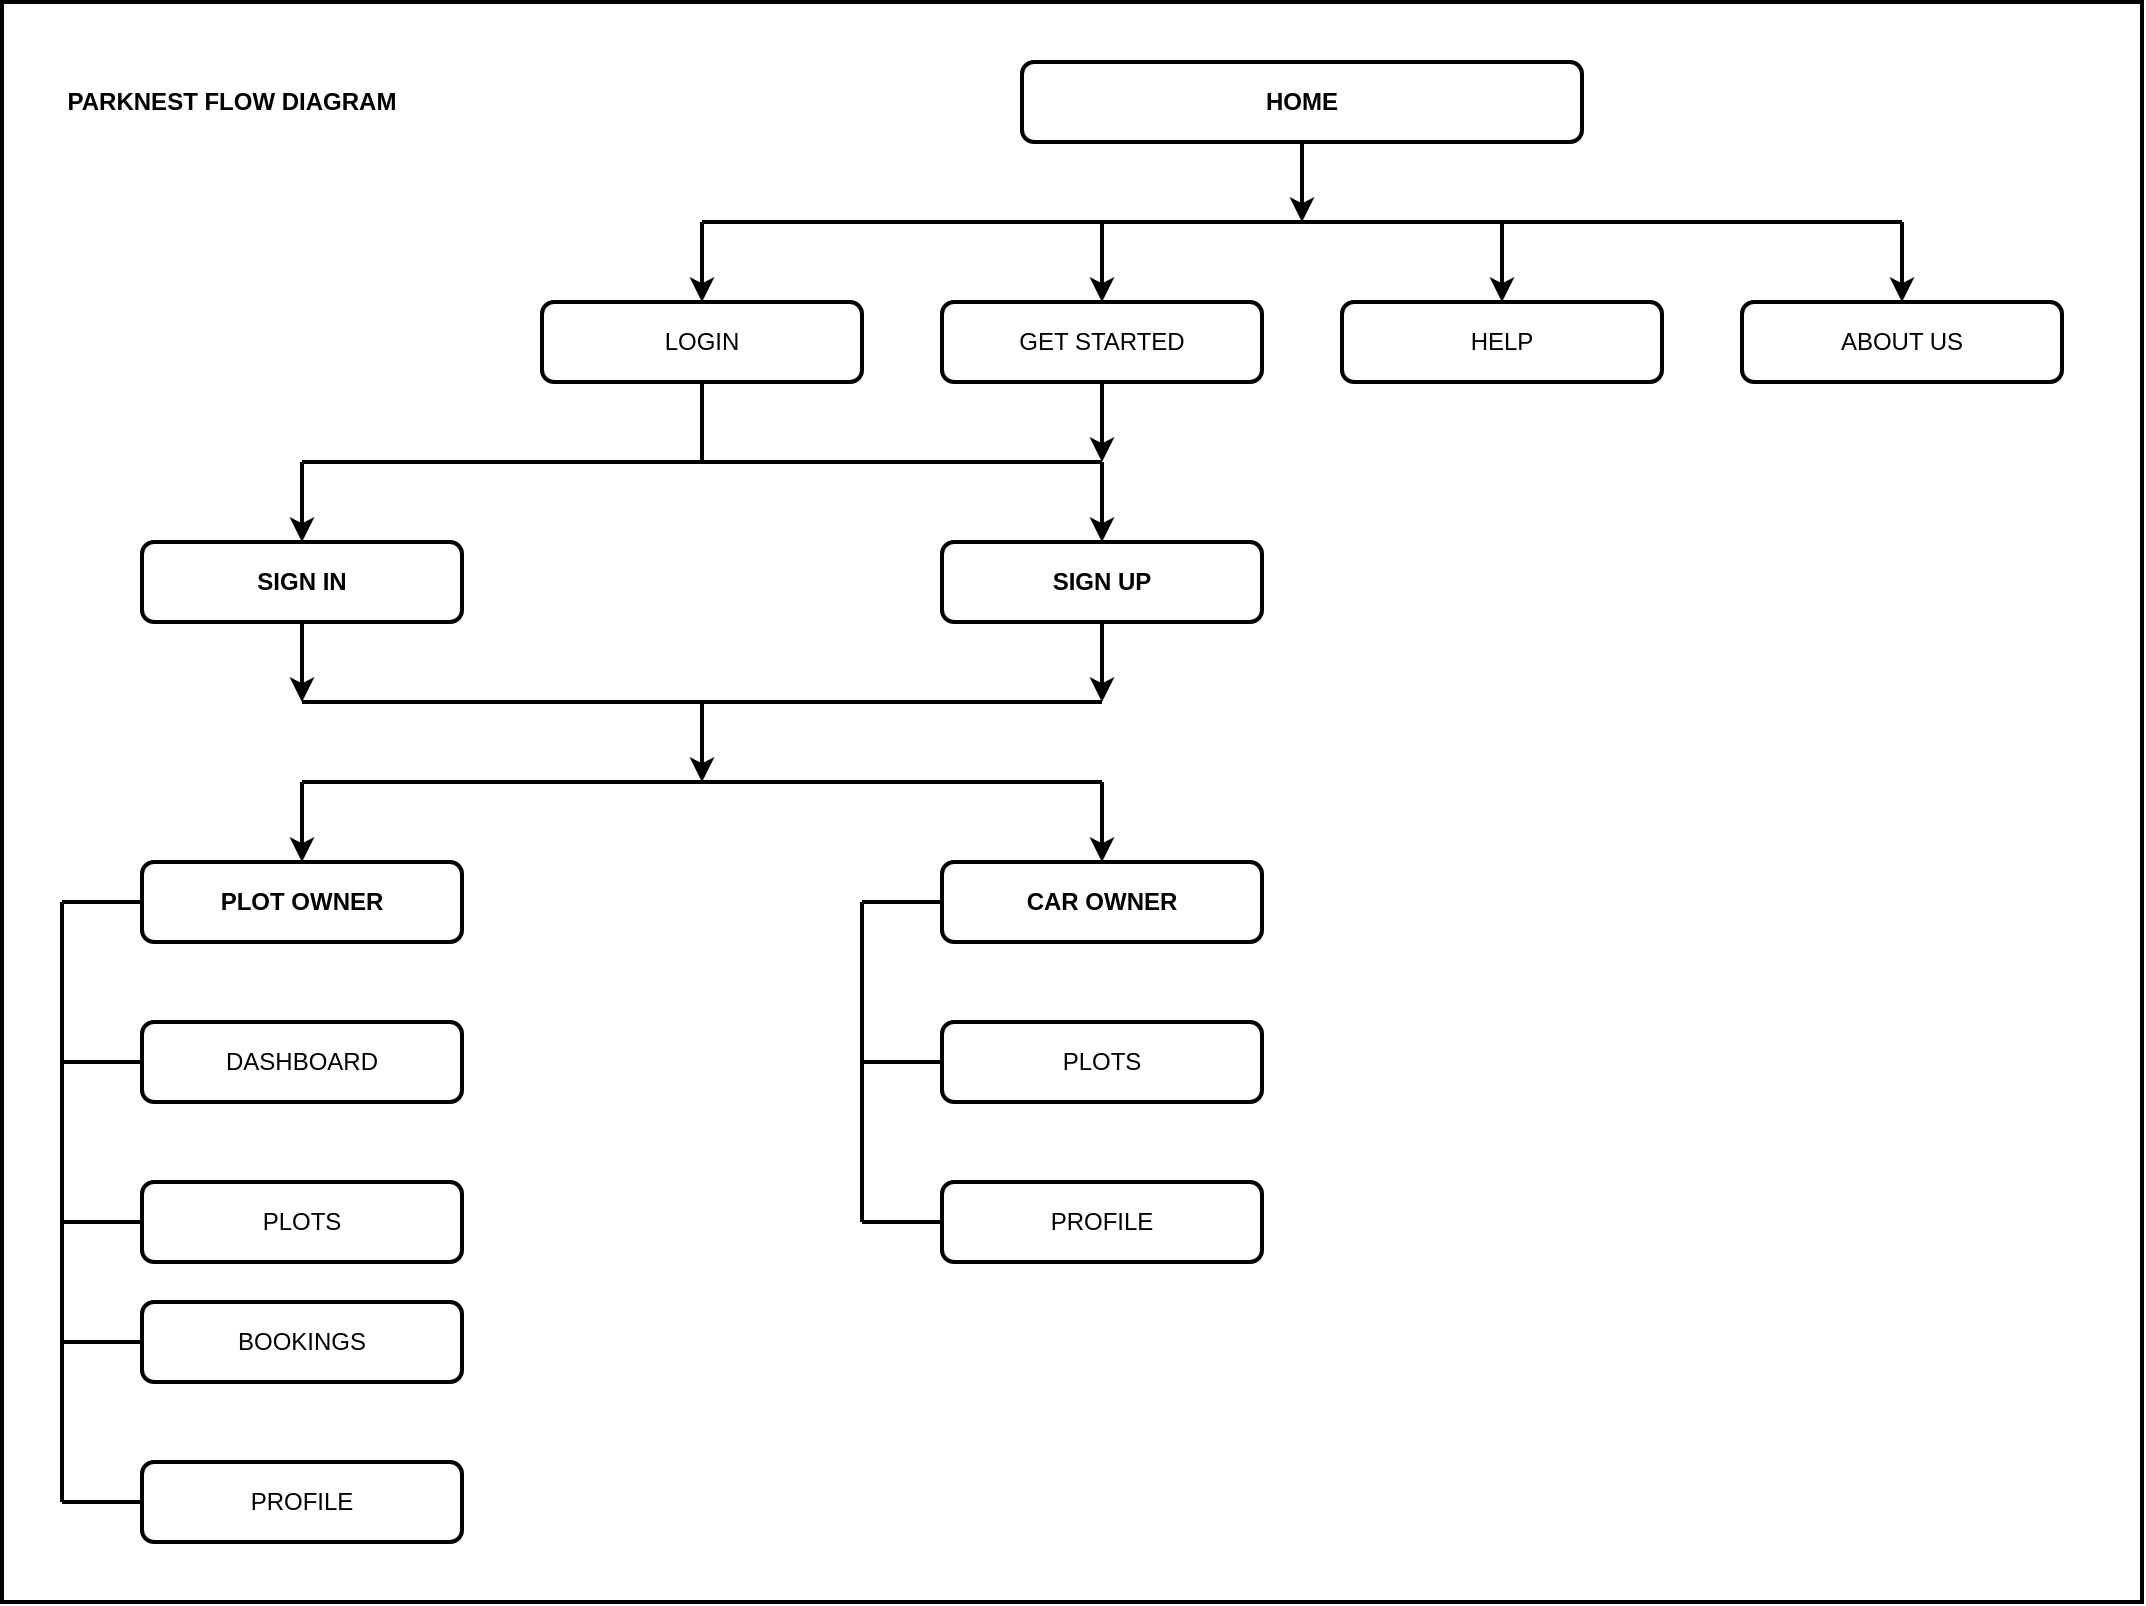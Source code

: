<mxfile version="21.6.8" type="device">
  <diagram name="Page-1" id="Dg9Y5Jqs2DzJ3LgPxNF2">
    <mxGraphModel dx="2693" dy="1277" grid="1" gridSize="10" guides="1" tooltips="1" connect="1" arrows="1" fold="1" page="1" pageScale="1" pageWidth="827" pageHeight="1169" math="0" shadow="0">
      <root>
        <mxCell id="0" />
        <mxCell id="1" parent="0" />
        <mxCell id="49QEXMnsiEUyYkC0GXtI-49" value="" style="rounded=0;whiteSpace=wrap;html=1;strokeColor=default;strokeWidth=2;fillColor=none;" parent="1" vertex="1">
          <mxGeometry x="-230" y="50" width="1070" height="800" as="geometry" />
        </mxCell>
        <mxCell id="49QEXMnsiEUyYkC0GXtI-1" value="HOME" style="rounded=1;whiteSpace=wrap;html=1;fontStyle=1;strokeColor=default;strokeWidth=2;fillColor=none;" parent="1" vertex="1">
          <mxGeometry x="280" y="80" width="280" height="40" as="geometry" />
        </mxCell>
        <mxCell id="49QEXMnsiEUyYkC0GXtI-2" value="" style="endArrow=none;html=1;rounded=0;strokeColor=default;strokeWidth=2;" parent="1" edge="1">
          <mxGeometry width="50" height="50" relative="1" as="geometry">
            <mxPoint x="720" y="160" as="sourcePoint" />
            <mxPoint x="120" y="160" as="targetPoint" />
          </mxGeometry>
        </mxCell>
        <mxCell id="49QEXMnsiEUyYkC0GXtI-3" value="" style="endArrow=classic;html=1;rounded=0;exitX=0.5;exitY=1;exitDx=0;exitDy=0;strokeColor=default;strokeWidth=2;" parent="1" source="49QEXMnsiEUyYkC0GXtI-1" edge="1">
          <mxGeometry width="50" height="50" relative="1" as="geometry">
            <mxPoint x="330" y="340" as="sourcePoint" />
            <mxPoint x="420" y="160" as="targetPoint" />
          </mxGeometry>
        </mxCell>
        <mxCell id="49QEXMnsiEUyYkC0GXtI-5" value="LOGIN" style="rounded=1;whiteSpace=wrap;html=1;strokeColor=default;strokeWidth=2;fillColor=none;" parent="1" vertex="1">
          <mxGeometry x="40" y="200" width="160" height="40" as="geometry" />
        </mxCell>
        <mxCell id="49QEXMnsiEUyYkC0GXtI-6" value="" style="endArrow=classic;html=1;rounded=0;entryX=0.5;entryY=0;entryDx=0;entryDy=0;strokeColor=default;strokeWidth=2;" parent="1" target="49QEXMnsiEUyYkC0GXtI-5" edge="1">
          <mxGeometry width="50" height="50" relative="1" as="geometry">
            <mxPoint x="120" y="160" as="sourcePoint" />
            <mxPoint x="390" y="170" as="targetPoint" />
          </mxGeometry>
        </mxCell>
        <mxCell id="49QEXMnsiEUyYkC0GXtI-7" value="" style="endArrow=classic;html=1;rounded=0;entryX=0.5;entryY=0;entryDx=0;entryDy=0;strokeColor=default;strokeWidth=2;" parent="1" target="49QEXMnsiEUyYkC0GXtI-8" edge="1">
          <mxGeometry width="50" height="50" relative="1" as="geometry">
            <mxPoint x="320" y="160" as="sourcePoint" />
            <mxPoint x="590" y="170" as="targetPoint" />
          </mxGeometry>
        </mxCell>
        <mxCell id="49QEXMnsiEUyYkC0GXtI-18" style="edgeStyle=orthogonalEdgeStyle;rounded=0;orthogonalLoop=1;jettySize=auto;html=1;strokeColor=default;strokeWidth=2;" parent="1" source="49QEXMnsiEUyYkC0GXtI-8" edge="1">
          <mxGeometry relative="1" as="geometry">
            <mxPoint x="320" y="280" as="targetPoint" />
          </mxGeometry>
        </mxCell>
        <mxCell id="49QEXMnsiEUyYkC0GXtI-8" value="GET STARTED" style="rounded=1;whiteSpace=wrap;html=1;strokeColor=default;strokeWidth=2;fillColor=none;" parent="1" vertex="1">
          <mxGeometry x="240" y="200" width="160" height="40" as="geometry" />
        </mxCell>
        <mxCell id="49QEXMnsiEUyYkC0GXtI-9" value="" style="endArrow=classic;html=1;rounded=0;entryX=0.5;entryY=0;entryDx=0;entryDy=0;strokeColor=default;strokeWidth=2;" parent="1" target="49QEXMnsiEUyYkC0GXtI-10" edge="1">
          <mxGeometry width="50" height="50" relative="1" as="geometry">
            <mxPoint x="520" y="160" as="sourcePoint" />
            <mxPoint x="790" y="170" as="targetPoint" />
          </mxGeometry>
        </mxCell>
        <mxCell id="49QEXMnsiEUyYkC0GXtI-10" value="HELP" style="rounded=1;whiteSpace=wrap;html=1;strokeColor=default;strokeWidth=2;fillColor=none;" parent="1" vertex="1">
          <mxGeometry x="440" y="200" width="160" height="40" as="geometry" />
        </mxCell>
        <mxCell id="49QEXMnsiEUyYkC0GXtI-11" value="" style="endArrow=classic;html=1;rounded=0;entryX=0.5;entryY=0;entryDx=0;entryDy=0;strokeColor=default;strokeWidth=2;" parent="1" target="49QEXMnsiEUyYkC0GXtI-12" edge="1">
          <mxGeometry width="50" height="50" relative="1" as="geometry">
            <mxPoint x="720" y="160" as="sourcePoint" />
            <mxPoint x="990" y="170" as="targetPoint" />
          </mxGeometry>
        </mxCell>
        <mxCell id="49QEXMnsiEUyYkC0GXtI-12" value="ABOUT US" style="rounded=1;whiteSpace=wrap;html=1;strokeColor=default;strokeWidth=2;fillColor=none;" parent="1" vertex="1">
          <mxGeometry x="640" y="200" width="160" height="40" as="geometry" />
        </mxCell>
        <mxCell id="49QEXMnsiEUyYkC0GXtI-14" value="" style="endArrow=classic;html=1;rounded=0;entryX=0.5;entryY=0;entryDx=0;entryDy=0;strokeColor=default;strokeWidth=2;" parent="1" target="49QEXMnsiEUyYkC0GXtI-15" edge="1">
          <mxGeometry width="50" height="50" relative="1" as="geometry">
            <mxPoint x="320" y="280" as="sourcePoint" />
            <mxPoint x="510" y="290" as="targetPoint" />
          </mxGeometry>
        </mxCell>
        <mxCell id="49QEXMnsiEUyYkC0GXtI-15" value="SIGN UP" style="rounded=1;whiteSpace=wrap;html=1;fontStyle=1;strokeColor=default;strokeWidth=2;fillColor=none;" parent="1" vertex="1">
          <mxGeometry x="240" y="320" width="160" height="40" as="geometry" />
        </mxCell>
        <mxCell id="49QEXMnsiEUyYkC0GXtI-16" value="" style="endArrow=none;html=1;rounded=0;entryX=0.5;entryY=1;entryDx=0;entryDy=0;strokeColor=default;strokeWidth=2;" parent="1" target="49QEXMnsiEUyYkC0GXtI-5" edge="1">
          <mxGeometry width="50" height="50" relative="1" as="geometry">
            <mxPoint x="120" y="280" as="sourcePoint" />
            <mxPoint x="120" y="260" as="targetPoint" />
          </mxGeometry>
        </mxCell>
        <mxCell id="49QEXMnsiEUyYkC0GXtI-17" value="" style="endArrow=none;html=1;rounded=0;strokeColor=default;strokeWidth=2;" parent="1" edge="1">
          <mxGeometry width="50" height="50" relative="1" as="geometry">
            <mxPoint x="320" y="280" as="sourcePoint" />
            <mxPoint x="-80" y="280" as="targetPoint" />
          </mxGeometry>
        </mxCell>
        <mxCell id="49QEXMnsiEUyYkC0GXtI-19" value="" style="endArrow=classic;html=1;rounded=0;entryX=0.5;entryY=0;entryDx=0;entryDy=0;strokeColor=default;strokeWidth=2;" parent="1" target="49QEXMnsiEUyYkC0GXtI-20" edge="1">
          <mxGeometry width="50" height="50" relative="1" as="geometry">
            <mxPoint x="-80" y="280" as="sourcePoint" />
            <mxPoint x="110" y="290" as="targetPoint" />
          </mxGeometry>
        </mxCell>
        <mxCell id="49QEXMnsiEUyYkC0GXtI-20" value="SIGN IN" style="rounded=1;whiteSpace=wrap;html=1;fontStyle=1;strokeColor=default;strokeWidth=2;fillColor=none;" parent="1" vertex="1">
          <mxGeometry x="-160" y="320" width="160" height="40" as="geometry" />
        </mxCell>
        <mxCell id="49QEXMnsiEUyYkC0GXtI-22" value="" style="endArrow=classic;html=1;rounded=0;entryX=0.5;entryY=0;entryDx=0;entryDy=0;strokeColor=default;strokeWidth=2;" parent="1" edge="1">
          <mxGeometry width="50" height="50" relative="1" as="geometry">
            <mxPoint x="120" y="400" as="sourcePoint" />
            <mxPoint x="120" y="440" as="targetPoint" />
          </mxGeometry>
        </mxCell>
        <mxCell id="49QEXMnsiEUyYkC0GXtI-23" value="" style="endArrow=none;html=1;rounded=0;strokeColor=default;strokeWidth=2;" parent="1" edge="1">
          <mxGeometry width="50" height="50" relative="1" as="geometry">
            <mxPoint x="-80" y="400" as="sourcePoint" />
            <mxPoint x="320" y="400" as="targetPoint" />
          </mxGeometry>
        </mxCell>
        <mxCell id="49QEXMnsiEUyYkC0GXtI-24" value="" style="endArrow=classic;html=1;rounded=0;exitX=0.5;exitY=1;exitDx=0;exitDy=0;strokeColor=default;strokeWidth=2;" parent="1" source="49QEXMnsiEUyYkC0GXtI-20" edge="1">
          <mxGeometry width="50" height="50" relative="1" as="geometry">
            <mxPoint x="130" y="460" as="sourcePoint" />
            <mxPoint x="-80" y="400" as="targetPoint" />
          </mxGeometry>
        </mxCell>
        <mxCell id="49QEXMnsiEUyYkC0GXtI-25" value="" style="endArrow=classic;html=1;rounded=0;exitX=0.5;exitY=1;exitDx=0;exitDy=0;strokeColor=default;strokeWidth=2;" parent="1" source="49QEXMnsiEUyYkC0GXtI-15" edge="1">
          <mxGeometry width="50" height="50" relative="1" as="geometry">
            <mxPoint x="130" y="460" as="sourcePoint" />
            <mxPoint x="320" y="400" as="targetPoint" />
          </mxGeometry>
        </mxCell>
        <mxCell id="49QEXMnsiEUyYkC0GXtI-26" value="" style="endArrow=none;html=1;rounded=0;strokeColor=default;strokeWidth=2;" parent="1" edge="1">
          <mxGeometry width="50" height="50" relative="1" as="geometry">
            <mxPoint x="-80" y="440" as="sourcePoint" />
            <mxPoint x="320" y="440" as="targetPoint" />
          </mxGeometry>
        </mxCell>
        <mxCell id="49QEXMnsiEUyYkC0GXtI-28" value="PLOT OWNER" style="rounded=1;whiteSpace=wrap;html=1;fontStyle=1;strokeColor=default;strokeWidth=2;fillColor=none;" parent="1" vertex="1">
          <mxGeometry x="-160" y="480" width="160" height="40" as="geometry" />
        </mxCell>
        <mxCell id="49QEXMnsiEUyYkC0GXtI-29" value="" style="endArrow=classic;html=1;rounded=0;entryX=0.5;entryY=0;entryDx=0;entryDy=0;strokeColor=default;strokeWidth=2;" parent="1" target="49QEXMnsiEUyYkC0GXtI-28" edge="1">
          <mxGeometry width="50" height="50" relative="1" as="geometry">
            <mxPoint x="-80" y="440" as="sourcePoint" />
            <mxPoint x="110" y="450" as="targetPoint" />
          </mxGeometry>
        </mxCell>
        <mxCell id="49QEXMnsiEUyYkC0GXtI-30" value="CAR OWNER" style="rounded=1;whiteSpace=wrap;html=1;fontStyle=1;strokeColor=default;strokeWidth=2;fillColor=none;" parent="1" vertex="1">
          <mxGeometry x="240" y="480" width="160" height="40" as="geometry" />
        </mxCell>
        <mxCell id="49QEXMnsiEUyYkC0GXtI-31" value="" style="endArrow=classic;html=1;rounded=0;entryX=0.5;entryY=0;entryDx=0;entryDy=0;strokeColor=default;strokeWidth=2;" parent="1" target="49QEXMnsiEUyYkC0GXtI-30" edge="1">
          <mxGeometry width="50" height="50" relative="1" as="geometry">
            <mxPoint x="320" y="440" as="sourcePoint" />
            <mxPoint x="510" y="450" as="targetPoint" />
          </mxGeometry>
        </mxCell>
        <mxCell id="49QEXMnsiEUyYkC0GXtI-32" value="" style="endArrow=none;html=1;rounded=0;strokeColor=default;strokeWidth=2;" parent="1" edge="1">
          <mxGeometry width="50" height="50" relative="1" as="geometry">
            <mxPoint x="-200" y="800" as="sourcePoint" />
            <mxPoint x="-200" y="500" as="targetPoint" />
          </mxGeometry>
        </mxCell>
        <mxCell id="49QEXMnsiEUyYkC0GXtI-33" value="" style="endArrow=none;html=1;rounded=0;entryX=0;entryY=0.5;entryDx=0;entryDy=0;strokeColor=default;strokeWidth=2;" parent="1" target="49QEXMnsiEUyYkC0GXtI-28" edge="1">
          <mxGeometry width="50" height="50" relative="1" as="geometry">
            <mxPoint x="-200" y="500" as="sourcePoint" />
            <mxPoint x="-160" y="500" as="targetPoint" />
          </mxGeometry>
        </mxCell>
        <mxCell id="49QEXMnsiEUyYkC0GXtI-34" value="DASHBOARD" style="rounded=1;whiteSpace=wrap;html=1;strokeColor=default;strokeWidth=2;fillColor=none;" parent="1" vertex="1">
          <mxGeometry x="-160" y="560" width="160" height="40" as="geometry" />
        </mxCell>
        <mxCell id="49QEXMnsiEUyYkC0GXtI-35" value="" style="endArrow=none;html=1;rounded=0;entryX=0;entryY=0.5;entryDx=0;entryDy=0;strokeColor=default;strokeWidth=2;" parent="1" target="49QEXMnsiEUyYkC0GXtI-34" edge="1">
          <mxGeometry width="50" height="50" relative="1" as="geometry">
            <mxPoint x="-200" y="580" as="sourcePoint" />
            <mxPoint x="-160" y="580" as="targetPoint" />
          </mxGeometry>
        </mxCell>
        <mxCell id="49QEXMnsiEUyYkC0GXtI-36" value="PLOTS" style="rounded=1;whiteSpace=wrap;html=1;strokeColor=default;strokeWidth=2;fillColor=none;" parent="1" vertex="1">
          <mxGeometry x="-160" y="640" width="160" height="40" as="geometry" />
        </mxCell>
        <mxCell id="49QEXMnsiEUyYkC0GXtI-37" value="" style="endArrow=none;html=1;rounded=0;entryX=0;entryY=0.5;entryDx=0;entryDy=0;strokeColor=default;strokeWidth=2;" parent="1" target="49QEXMnsiEUyYkC0GXtI-36" edge="1">
          <mxGeometry width="50" height="50" relative="1" as="geometry">
            <mxPoint x="-200" y="660" as="sourcePoint" />
            <mxPoint x="-160" y="660" as="targetPoint" />
          </mxGeometry>
        </mxCell>
        <mxCell id="49QEXMnsiEUyYkC0GXtI-38" value="PROFILE" style="rounded=1;whiteSpace=wrap;html=1;strokeColor=default;strokeWidth=2;fillColor=none;" parent="1" vertex="1">
          <mxGeometry x="-160" y="780" width="160" height="40" as="geometry" />
        </mxCell>
        <mxCell id="49QEXMnsiEUyYkC0GXtI-39" value="BOOKINGS" style="rounded=1;whiteSpace=wrap;html=1;strokeColor=default;strokeWidth=2;fillColor=none;" parent="1" vertex="1">
          <mxGeometry x="-160" y="700" width="160" height="40" as="geometry" />
        </mxCell>
        <mxCell id="49QEXMnsiEUyYkC0GXtI-40" value="" style="endArrow=none;html=1;rounded=0;entryX=0;entryY=0.5;entryDx=0;entryDy=0;strokeColor=default;strokeWidth=2;" parent="1" target="49QEXMnsiEUyYkC0GXtI-39" edge="1">
          <mxGeometry width="50" height="50" relative="1" as="geometry">
            <mxPoint x="-200" y="720" as="sourcePoint" />
            <mxPoint x="-160" y="720" as="targetPoint" />
          </mxGeometry>
        </mxCell>
        <mxCell id="49QEXMnsiEUyYkC0GXtI-41" value="" style="endArrow=none;html=1;rounded=0;entryX=0;entryY=0.5;entryDx=0;entryDy=0;strokeColor=default;strokeWidth=2;" parent="1" target="49QEXMnsiEUyYkC0GXtI-38" edge="1">
          <mxGeometry width="50" height="50" relative="1" as="geometry">
            <mxPoint x="-200" y="800" as="sourcePoint" />
            <mxPoint x="-160" y="800" as="targetPoint" />
          </mxGeometry>
        </mxCell>
        <mxCell id="49QEXMnsiEUyYkC0GXtI-42" value="" style="endArrow=none;html=1;rounded=0;entryX=0;entryY=0.5;entryDx=0;entryDy=0;strokeColor=default;strokeWidth=2;" parent="1" edge="1">
          <mxGeometry width="50" height="50" relative="1" as="geometry">
            <mxPoint x="200" y="500" as="sourcePoint" />
            <mxPoint x="240" y="500" as="targetPoint" />
          </mxGeometry>
        </mxCell>
        <mxCell id="49QEXMnsiEUyYkC0GXtI-43" value="" style="endArrow=none;html=1;rounded=0;strokeColor=default;strokeWidth=2;" parent="1" edge="1">
          <mxGeometry width="50" height="50" relative="1" as="geometry">
            <mxPoint x="200" y="660" as="sourcePoint" />
            <mxPoint x="200" y="500" as="targetPoint" />
          </mxGeometry>
        </mxCell>
        <mxCell id="49QEXMnsiEUyYkC0GXtI-44" value="" style="endArrow=none;html=1;rounded=0;entryX=0;entryY=0.5;entryDx=0;entryDy=0;strokeColor=default;strokeWidth=2;" parent="1" target="49QEXMnsiEUyYkC0GXtI-47" edge="1">
          <mxGeometry width="50" height="50" relative="1" as="geometry">
            <mxPoint x="200" y="580" as="sourcePoint" />
            <mxPoint x="240" y="580" as="targetPoint" />
          </mxGeometry>
        </mxCell>
        <mxCell id="49QEXMnsiEUyYkC0GXtI-45" value="" style="endArrow=none;html=1;rounded=0;entryX=0;entryY=0.5;entryDx=0;entryDy=0;strokeColor=default;strokeWidth=2;" parent="1" target="49QEXMnsiEUyYkC0GXtI-46" edge="1">
          <mxGeometry width="50" height="50" relative="1" as="geometry">
            <mxPoint x="200" y="660" as="sourcePoint" />
            <mxPoint x="240" y="660" as="targetPoint" />
          </mxGeometry>
        </mxCell>
        <mxCell id="49QEXMnsiEUyYkC0GXtI-46" value="PROFILE" style="rounded=1;whiteSpace=wrap;html=1;strokeColor=default;strokeWidth=2;fillColor=none;" parent="1" vertex="1">
          <mxGeometry x="240" y="640" width="160" height="40" as="geometry" />
        </mxCell>
        <mxCell id="49QEXMnsiEUyYkC0GXtI-47" value="PLOTS" style="rounded=1;whiteSpace=wrap;html=1;strokeColor=default;strokeWidth=2;fillColor=none;" parent="1" vertex="1">
          <mxGeometry x="240" y="560" width="160" height="40" as="geometry" />
        </mxCell>
        <mxCell id="49QEXMnsiEUyYkC0GXtI-48" value="PARKNEST FLOW DIAGRAM" style="text;html=1;strokeColor=none;fillColor=none;align=center;verticalAlign=middle;whiteSpace=wrap;rounded=0;fontStyle=1;strokeWidth=2;" parent="1" vertex="1">
          <mxGeometry x="-210" y="85" width="190" height="30" as="geometry" />
        </mxCell>
      </root>
    </mxGraphModel>
  </diagram>
</mxfile>
